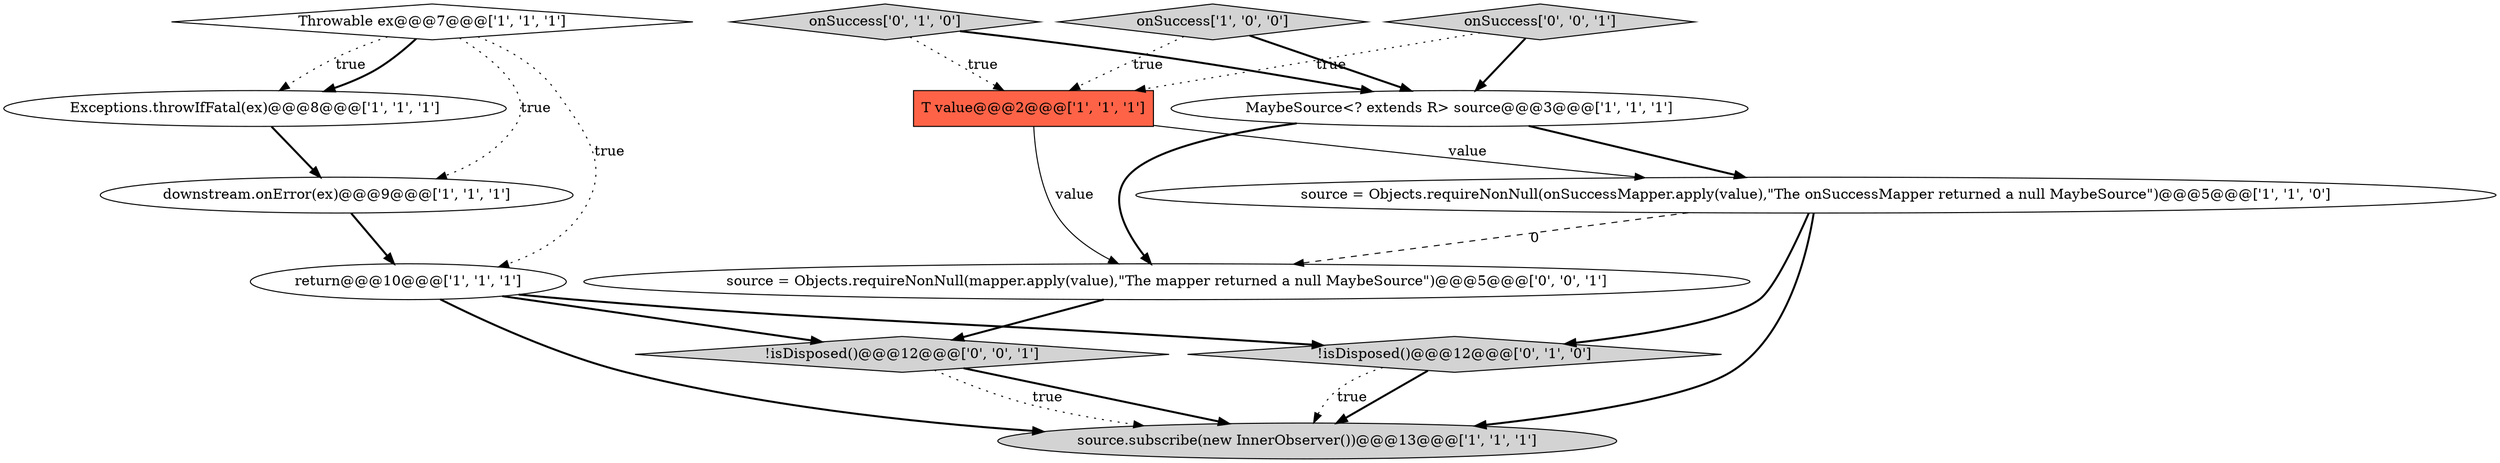 digraph {
9 [style = filled, label = "onSuccess['0', '1', '0']", fillcolor = lightgray, shape = diamond image = "AAA0AAABBB2BBB"];
1 [style = filled, label = "downstream.onError(ex)@@@9@@@['1', '1', '1']", fillcolor = white, shape = ellipse image = "AAA0AAABBB1BBB"];
7 [style = filled, label = "Throwable ex@@@7@@@['1', '1', '1']", fillcolor = white, shape = diamond image = "AAA0AAABBB1BBB"];
10 [style = filled, label = "!isDisposed()@@@12@@@['0', '1', '0']", fillcolor = lightgray, shape = diamond image = "AAA1AAABBB2BBB"];
3 [style = filled, label = "source = Objects.requireNonNull(onSuccessMapper.apply(value),\"The onSuccessMapper returned a null MaybeSource\")@@@5@@@['1', '1', '0']", fillcolor = white, shape = ellipse image = "AAA0AAABBB1BBB"];
4 [style = filled, label = "return@@@10@@@['1', '1', '1']", fillcolor = white, shape = ellipse image = "AAA0AAABBB1BBB"];
6 [style = filled, label = "Exceptions.throwIfFatal(ex)@@@8@@@['1', '1', '1']", fillcolor = white, shape = ellipse image = "AAA0AAABBB1BBB"];
0 [style = filled, label = "T value@@@2@@@['1', '1', '1']", fillcolor = tomato, shape = box image = "AAA0AAABBB1BBB"];
11 [style = filled, label = "!isDisposed()@@@12@@@['0', '0', '1']", fillcolor = lightgray, shape = diamond image = "AAA0AAABBB3BBB"];
12 [style = filled, label = "source = Objects.requireNonNull(mapper.apply(value),\"The mapper returned a null MaybeSource\")@@@5@@@['0', '0', '1']", fillcolor = white, shape = ellipse image = "AAA0AAABBB3BBB"];
2 [style = filled, label = "MaybeSource<? extends R> source@@@3@@@['1', '1', '1']", fillcolor = white, shape = ellipse image = "AAA0AAABBB1BBB"];
8 [style = filled, label = "source.subscribe(new InnerObserver())@@@13@@@['1', '1', '1']", fillcolor = lightgray, shape = ellipse image = "AAA0AAABBB1BBB"];
13 [style = filled, label = "onSuccess['0', '0', '1']", fillcolor = lightgray, shape = diamond image = "AAA0AAABBB3BBB"];
5 [style = filled, label = "onSuccess['1', '0', '0']", fillcolor = lightgray, shape = diamond image = "AAA0AAABBB1BBB"];
5->2 [style = bold, label=""];
0->12 [style = solid, label="value"];
5->0 [style = dotted, label="true"];
3->10 [style = bold, label=""];
7->4 [style = dotted, label="true"];
9->0 [style = dotted, label="true"];
4->11 [style = bold, label=""];
7->6 [style = bold, label=""];
10->8 [style = bold, label=""];
9->2 [style = bold, label=""];
4->8 [style = bold, label=""];
7->1 [style = dotted, label="true"];
2->3 [style = bold, label=""];
11->8 [style = dotted, label="true"];
0->3 [style = solid, label="value"];
11->8 [style = bold, label=""];
10->8 [style = dotted, label="true"];
13->0 [style = dotted, label="true"];
3->8 [style = bold, label=""];
1->4 [style = bold, label=""];
4->10 [style = bold, label=""];
12->11 [style = bold, label=""];
13->2 [style = bold, label=""];
3->12 [style = dashed, label="0"];
6->1 [style = bold, label=""];
2->12 [style = bold, label=""];
7->6 [style = dotted, label="true"];
}

